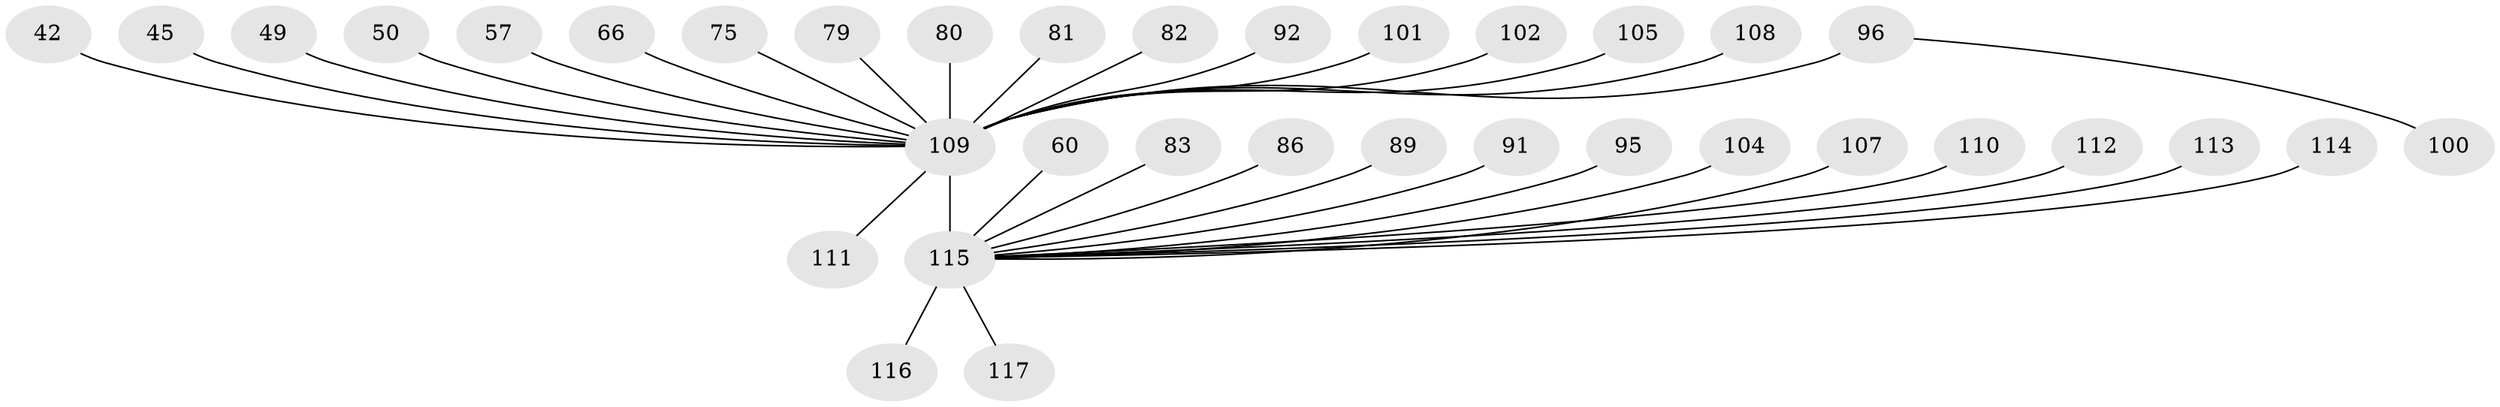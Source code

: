 // original degree distribution, {20: 0.008547008547008548, 14: 0.03418803418803419, 3: 0.1111111111111111, 25: 0.008547008547008548, 4: 0.017094017094017096, 17: 0.008547008547008548, 1: 0.5128205128205128, 5: 0.05128205128205128, 8: 0.017094017094017096, 2: 0.18803418803418803, 6: 0.017094017094017096, 9: 0.008547008547008548, 11: 0.008547008547008548, 7: 0.008547008547008548}
// Generated by graph-tools (version 1.1) at 2025/51/03/04/25 21:51:37]
// undirected, 35 vertices, 34 edges
graph export_dot {
graph [start="1"]
  node [color=gray90,style=filled];
  42;
  45;
  49;
  50 [super="+29"];
  57;
  60 [super="+32"];
  66;
  75;
  79 [super="+16"];
  80;
  81;
  82 [super="+14"];
  83;
  86;
  89;
  91;
  92;
  95 [super="+93"];
  96 [super="+18+47+63+72+76+88+90"];
  100;
  101;
  102;
  104;
  105 [super="+17"];
  107;
  108;
  109 [super="+87+19+99+9+23+24+26+27+33+40"];
  110;
  111 [super="+85"];
  112;
  113 [super="+98"];
  114;
  115 [super="+56+6+48+106+31+41+46+59+62+64+65+68+70+71+77"];
  116;
  117;
  42 -- 109;
  45 -- 109;
  49 -- 109;
  50 -- 109 [weight=5];
  57 -- 109;
  60 -- 115 [weight=2];
  66 -- 109;
  75 -- 109;
  79 -- 109 [weight=3];
  80 -- 109;
  81 -- 109;
  82 -- 109;
  83 -- 115;
  86 -- 115 [weight=2];
  89 -- 115;
  91 -- 115;
  92 -- 109;
  95 -- 115 [weight=2];
  96 -- 100;
  96 -- 109 [weight=8];
  101 -- 109;
  102 -- 109;
  104 -- 115;
  105 -- 109;
  107 -- 115;
  108 -- 109;
  109 -- 115 [weight=35];
  109 -- 111;
  110 -- 115;
  112 -- 115;
  113 -- 115;
  114 -- 115;
  115 -- 116;
  115 -- 117;
}
